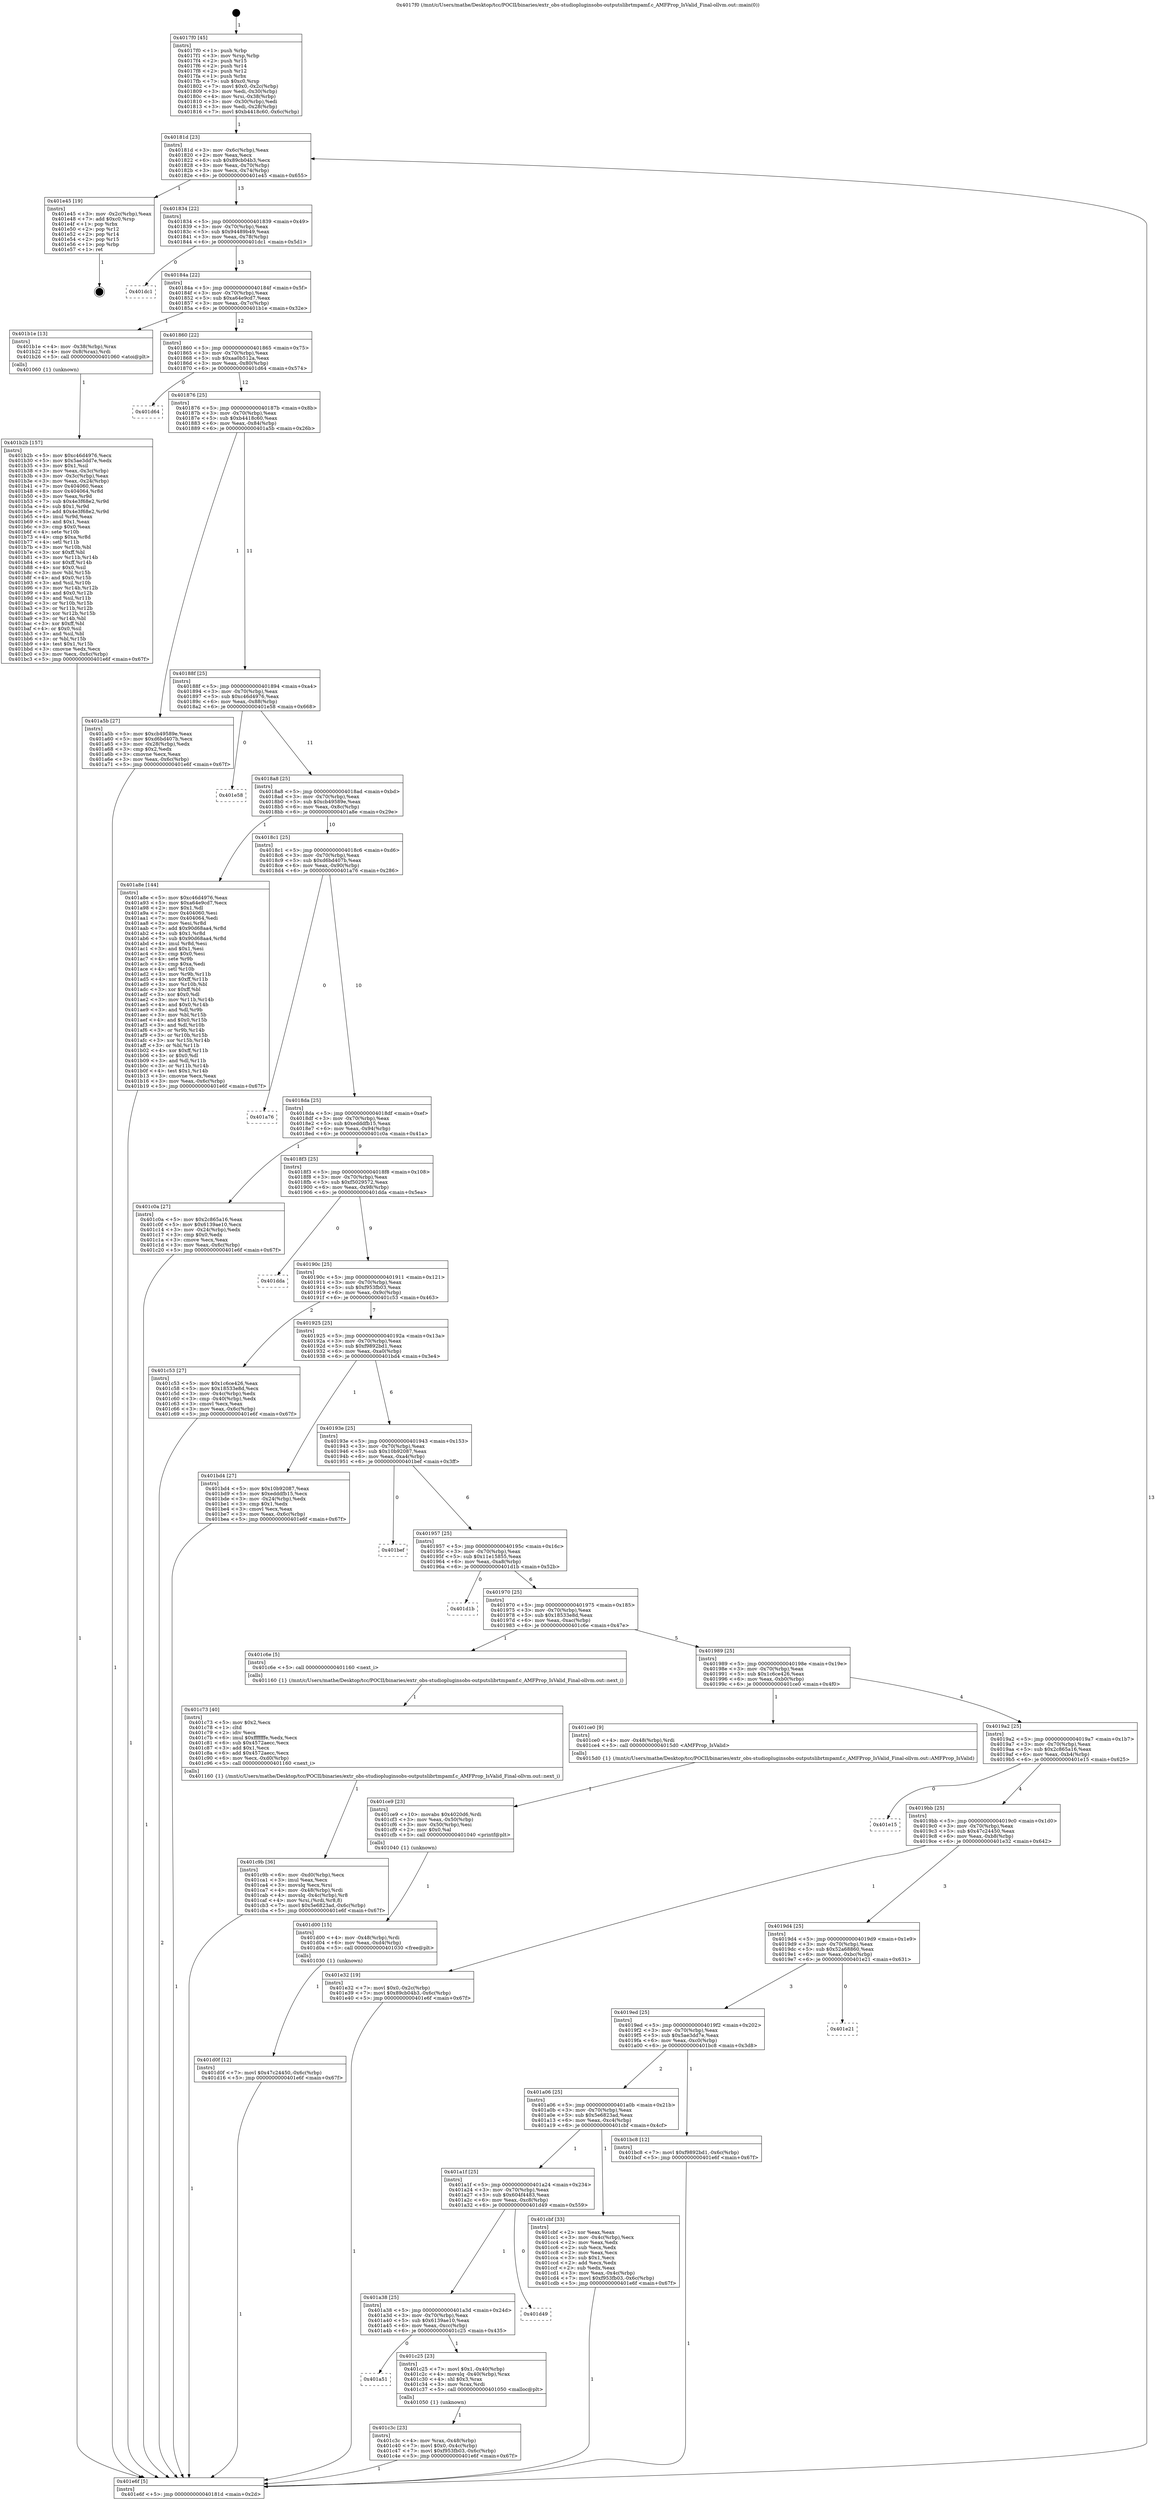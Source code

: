 digraph "0x4017f0" {
  label = "0x4017f0 (/mnt/c/Users/mathe/Desktop/tcc/POCII/binaries/extr_obs-studiopluginsobs-outputslibrtmpamf.c_AMFProp_IsValid_Final-ollvm.out::main(0))"
  labelloc = "t"
  node[shape=record]

  Entry [label="",width=0.3,height=0.3,shape=circle,fillcolor=black,style=filled]
  "0x40181d" [label="{
     0x40181d [23]\l
     | [instrs]\l
     &nbsp;&nbsp;0x40181d \<+3\>: mov -0x6c(%rbp),%eax\l
     &nbsp;&nbsp;0x401820 \<+2\>: mov %eax,%ecx\l
     &nbsp;&nbsp;0x401822 \<+6\>: sub $0x89cb04b3,%ecx\l
     &nbsp;&nbsp;0x401828 \<+3\>: mov %eax,-0x70(%rbp)\l
     &nbsp;&nbsp;0x40182b \<+3\>: mov %ecx,-0x74(%rbp)\l
     &nbsp;&nbsp;0x40182e \<+6\>: je 0000000000401e45 \<main+0x655\>\l
  }"]
  "0x401e45" [label="{
     0x401e45 [19]\l
     | [instrs]\l
     &nbsp;&nbsp;0x401e45 \<+3\>: mov -0x2c(%rbp),%eax\l
     &nbsp;&nbsp;0x401e48 \<+7\>: add $0xc0,%rsp\l
     &nbsp;&nbsp;0x401e4f \<+1\>: pop %rbx\l
     &nbsp;&nbsp;0x401e50 \<+2\>: pop %r12\l
     &nbsp;&nbsp;0x401e52 \<+2\>: pop %r14\l
     &nbsp;&nbsp;0x401e54 \<+2\>: pop %r15\l
     &nbsp;&nbsp;0x401e56 \<+1\>: pop %rbp\l
     &nbsp;&nbsp;0x401e57 \<+1\>: ret\l
  }"]
  "0x401834" [label="{
     0x401834 [22]\l
     | [instrs]\l
     &nbsp;&nbsp;0x401834 \<+5\>: jmp 0000000000401839 \<main+0x49\>\l
     &nbsp;&nbsp;0x401839 \<+3\>: mov -0x70(%rbp),%eax\l
     &nbsp;&nbsp;0x40183c \<+5\>: sub $0x94489b49,%eax\l
     &nbsp;&nbsp;0x401841 \<+3\>: mov %eax,-0x78(%rbp)\l
     &nbsp;&nbsp;0x401844 \<+6\>: je 0000000000401dc1 \<main+0x5d1\>\l
  }"]
  Exit [label="",width=0.3,height=0.3,shape=circle,fillcolor=black,style=filled,peripheries=2]
  "0x401dc1" [label="{
     0x401dc1\l
  }", style=dashed]
  "0x40184a" [label="{
     0x40184a [22]\l
     | [instrs]\l
     &nbsp;&nbsp;0x40184a \<+5\>: jmp 000000000040184f \<main+0x5f\>\l
     &nbsp;&nbsp;0x40184f \<+3\>: mov -0x70(%rbp),%eax\l
     &nbsp;&nbsp;0x401852 \<+5\>: sub $0xa64e9cd7,%eax\l
     &nbsp;&nbsp;0x401857 \<+3\>: mov %eax,-0x7c(%rbp)\l
     &nbsp;&nbsp;0x40185a \<+6\>: je 0000000000401b1e \<main+0x32e\>\l
  }"]
  "0x401d0f" [label="{
     0x401d0f [12]\l
     | [instrs]\l
     &nbsp;&nbsp;0x401d0f \<+7\>: movl $0x47c24450,-0x6c(%rbp)\l
     &nbsp;&nbsp;0x401d16 \<+5\>: jmp 0000000000401e6f \<main+0x67f\>\l
  }"]
  "0x401b1e" [label="{
     0x401b1e [13]\l
     | [instrs]\l
     &nbsp;&nbsp;0x401b1e \<+4\>: mov -0x38(%rbp),%rax\l
     &nbsp;&nbsp;0x401b22 \<+4\>: mov 0x8(%rax),%rdi\l
     &nbsp;&nbsp;0x401b26 \<+5\>: call 0000000000401060 \<atoi@plt\>\l
     | [calls]\l
     &nbsp;&nbsp;0x401060 \{1\} (unknown)\l
  }"]
  "0x401860" [label="{
     0x401860 [22]\l
     | [instrs]\l
     &nbsp;&nbsp;0x401860 \<+5\>: jmp 0000000000401865 \<main+0x75\>\l
     &nbsp;&nbsp;0x401865 \<+3\>: mov -0x70(%rbp),%eax\l
     &nbsp;&nbsp;0x401868 \<+5\>: sub $0xaa0b512a,%eax\l
     &nbsp;&nbsp;0x40186d \<+3\>: mov %eax,-0x80(%rbp)\l
     &nbsp;&nbsp;0x401870 \<+6\>: je 0000000000401d64 \<main+0x574\>\l
  }"]
  "0x401d00" [label="{
     0x401d00 [15]\l
     | [instrs]\l
     &nbsp;&nbsp;0x401d00 \<+4\>: mov -0x48(%rbp),%rdi\l
     &nbsp;&nbsp;0x401d04 \<+6\>: mov %eax,-0xd4(%rbp)\l
     &nbsp;&nbsp;0x401d0a \<+5\>: call 0000000000401030 \<free@plt\>\l
     | [calls]\l
     &nbsp;&nbsp;0x401030 \{1\} (unknown)\l
  }"]
  "0x401d64" [label="{
     0x401d64\l
  }", style=dashed]
  "0x401876" [label="{
     0x401876 [25]\l
     | [instrs]\l
     &nbsp;&nbsp;0x401876 \<+5\>: jmp 000000000040187b \<main+0x8b\>\l
     &nbsp;&nbsp;0x40187b \<+3\>: mov -0x70(%rbp),%eax\l
     &nbsp;&nbsp;0x40187e \<+5\>: sub $0xb4418c60,%eax\l
     &nbsp;&nbsp;0x401883 \<+6\>: mov %eax,-0x84(%rbp)\l
     &nbsp;&nbsp;0x401889 \<+6\>: je 0000000000401a5b \<main+0x26b\>\l
  }"]
  "0x401ce9" [label="{
     0x401ce9 [23]\l
     | [instrs]\l
     &nbsp;&nbsp;0x401ce9 \<+10\>: movabs $0x4020d6,%rdi\l
     &nbsp;&nbsp;0x401cf3 \<+3\>: mov %eax,-0x50(%rbp)\l
     &nbsp;&nbsp;0x401cf6 \<+3\>: mov -0x50(%rbp),%esi\l
     &nbsp;&nbsp;0x401cf9 \<+2\>: mov $0x0,%al\l
     &nbsp;&nbsp;0x401cfb \<+5\>: call 0000000000401040 \<printf@plt\>\l
     | [calls]\l
     &nbsp;&nbsp;0x401040 \{1\} (unknown)\l
  }"]
  "0x401a5b" [label="{
     0x401a5b [27]\l
     | [instrs]\l
     &nbsp;&nbsp;0x401a5b \<+5\>: mov $0xcb49589e,%eax\l
     &nbsp;&nbsp;0x401a60 \<+5\>: mov $0xd6bd407b,%ecx\l
     &nbsp;&nbsp;0x401a65 \<+3\>: mov -0x28(%rbp),%edx\l
     &nbsp;&nbsp;0x401a68 \<+3\>: cmp $0x2,%edx\l
     &nbsp;&nbsp;0x401a6b \<+3\>: cmovne %ecx,%eax\l
     &nbsp;&nbsp;0x401a6e \<+3\>: mov %eax,-0x6c(%rbp)\l
     &nbsp;&nbsp;0x401a71 \<+5\>: jmp 0000000000401e6f \<main+0x67f\>\l
  }"]
  "0x40188f" [label="{
     0x40188f [25]\l
     | [instrs]\l
     &nbsp;&nbsp;0x40188f \<+5\>: jmp 0000000000401894 \<main+0xa4\>\l
     &nbsp;&nbsp;0x401894 \<+3\>: mov -0x70(%rbp),%eax\l
     &nbsp;&nbsp;0x401897 \<+5\>: sub $0xc46d4976,%eax\l
     &nbsp;&nbsp;0x40189c \<+6\>: mov %eax,-0x88(%rbp)\l
     &nbsp;&nbsp;0x4018a2 \<+6\>: je 0000000000401e58 \<main+0x668\>\l
  }"]
  "0x401e6f" [label="{
     0x401e6f [5]\l
     | [instrs]\l
     &nbsp;&nbsp;0x401e6f \<+5\>: jmp 000000000040181d \<main+0x2d\>\l
  }"]
  "0x4017f0" [label="{
     0x4017f0 [45]\l
     | [instrs]\l
     &nbsp;&nbsp;0x4017f0 \<+1\>: push %rbp\l
     &nbsp;&nbsp;0x4017f1 \<+3\>: mov %rsp,%rbp\l
     &nbsp;&nbsp;0x4017f4 \<+2\>: push %r15\l
     &nbsp;&nbsp;0x4017f6 \<+2\>: push %r14\l
     &nbsp;&nbsp;0x4017f8 \<+2\>: push %r12\l
     &nbsp;&nbsp;0x4017fa \<+1\>: push %rbx\l
     &nbsp;&nbsp;0x4017fb \<+7\>: sub $0xc0,%rsp\l
     &nbsp;&nbsp;0x401802 \<+7\>: movl $0x0,-0x2c(%rbp)\l
     &nbsp;&nbsp;0x401809 \<+3\>: mov %edi,-0x30(%rbp)\l
     &nbsp;&nbsp;0x40180c \<+4\>: mov %rsi,-0x38(%rbp)\l
     &nbsp;&nbsp;0x401810 \<+3\>: mov -0x30(%rbp),%edi\l
     &nbsp;&nbsp;0x401813 \<+3\>: mov %edi,-0x28(%rbp)\l
     &nbsp;&nbsp;0x401816 \<+7\>: movl $0xb4418c60,-0x6c(%rbp)\l
  }"]
  "0x401c9b" [label="{
     0x401c9b [36]\l
     | [instrs]\l
     &nbsp;&nbsp;0x401c9b \<+6\>: mov -0xd0(%rbp),%ecx\l
     &nbsp;&nbsp;0x401ca1 \<+3\>: imul %eax,%ecx\l
     &nbsp;&nbsp;0x401ca4 \<+3\>: movslq %ecx,%rsi\l
     &nbsp;&nbsp;0x401ca7 \<+4\>: mov -0x48(%rbp),%rdi\l
     &nbsp;&nbsp;0x401cab \<+4\>: movslq -0x4c(%rbp),%r8\l
     &nbsp;&nbsp;0x401caf \<+4\>: mov %rsi,(%rdi,%r8,8)\l
     &nbsp;&nbsp;0x401cb3 \<+7\>: movl $0x5e6823ad,-0x6c(%rbp)\l
     &nbsp;&nbsp;0x401cba \<+5\>: jmp 0000000000401e6f \<main+0x67f\>\l
  }"]
  "0x401e58" [label="{
     0x401e58\l
  }", style=dashed]
  "0x4018a8" [label="{
     0x4018a8 [25]\l
     | [instrs]\l
     &nbsp;&nbsp;0x4018a8 \<+5\>: jmp 00000000004018ad \<main+0xbd\>\l
     &nbsp;&nbsp;0x4018ad \<+3\>: mov -0x70(%rbp),%eax\l
     &nbsp;&nbsp;0x4018b0 \<+5\>: sub $0xcb49589e,%eax\l
     &nbsp;&nbsp;0x4018b5 \<+6\>: mov %eax,-0x8c(%rbp)\l
     &nbsp;&nbsp;0x4018bb \<+6\>: je 0000000000401a8e \<main+0x29e\>\l
  }"]
  "0x401c73" [label="{
     0x401c73 [40]\l
     | [instrs]\l
     &nbsp;&nbsp;0x401c73 \<+5\>: mov $0x2,%ecx\l
     &nbsp;&nbsp;0x401c78 \<+1\>: cltd\l
     &nbsp;&nbsp;0x401c79 \<+2\>: idiv %ecx\l
     &nbsp;&nbsp;0x401c7b \<+6\>: imul $0xfffffffe,%edx,%ecx\l
     &nbsp;&nbsp;0x401c81 \<+6\>: sub $0x4572aecc,%ecx\l
     &nbsp;&nbsp;0x401c87 \<+3\>: add $0x1,%ecx\l
     &nbsp;&nbsp;0x401c8a \<+6\>: add $0x4572aecc,%ecx\l
     &nbsp;&nbsp;0x401c90 \<+6\>: mov %ecx,-0xd0(%rbp)\l
     &nbsp;&nbsp;0x401c96 \<+5\>: call 0000000000401160 \<next_i\>\l
     | [calls]\l
     &nbsp;&nbsp;0x401160 \{1\} (/mnt/c/Users/mathe/Desktop/tcc/POCII/binaries/extr_obs-studiopluginsobs-outputslibrtmpamf.c_AMFProp_IsValid_Final-ollvm.out::next_i)\l
  }"]
  "0x401a8e" [label="{
     0x401a8e [144]\l
     | [instrs]\l
     &nbsp;&nbsp;0x401a8e \<+5\>: mov $0xc46d4976,%eax\l
     &nbsp;&nbsp;0x401a93 \<+5\>: mov $0xa64e9cd7,%ecx\l
     &nbsp;&nbsp;0x401a98 \<+2\>: mov $0x1,%dl\l
     &nbsp;&nbsp;0x401a9a \<+7\>: mov 0x404060,%esi\l
     &nbsp;&nbsp;0x401aa1 \<+7\>: mov 0x404064,%edi\l
     &nbsp;&nbsp;0x401aa8 \<+3\>: mov %esi,%r8d\l
     &nbsp;&nbsp;0x401aab \<+7\>: add $0x90d68aa4,%r8d\l
     &nbsp;&nbsp;0x401ab2 \<+4\>: sub $0x1,%r8d\l
     &nbsp;&nbsp;0x401ab6 \<+7\>: sub $0x90d68aa4,%r8d\l
     &nbsp;&nbsp;0x401abd \<+4\>: imul %r8d,%esi\l
     &nbsp;&nbsp;0x401ac1 \<+3\>: and $0x1,%esi\l
     &nbsp;&nbsp;0x401ac4 \<+3\>: cmp $0x0,%esi\l
     &nbsp;&nbsp;0x401ac7 \<+4\>: sete %r9b\l
     &nbsp;&nbsp;0x401acb \<+3\>: cmp $0xa,%edi\l
     &nbsp;&nbsp;0x401ace \<+4\>: setl %r10b\l
     &nbsp;&nbsp;0x401ad2 \<+3\>: mov %r9b,%r11b\l
     &nbsp;&nbsp;0x401ad5 \<+4\>: xor $0xff,%r11b\l
     &nbsp;&nbsp;0x401ad9 \<+3\>: mov %r10b,%bl\l
     &nbsp;&nbsp;0x401adc \<+3\>: xor $0xff,%bl\l
     &nbsp;&nbsp;0x401adf \<+3\>: xor $0x0,%dl\l
     &nbsp;&nbsp;0x401ae2 \<+3\>: mov %r11b,%r14b\l
     &nbsp;&nbsp;0x401ae5 \<+4\>: and $0x0,%r14b\l
     &nbsp;&nbsp;0x401ae9 \<+3\>: and %dl,%r9b\l
     &nbsp;&nbsp;0x401aec \<+3\>: mov %bl,%r15b\l
     &nbsp;&nbsp;0x401aef \<+4\>: and $0x0,%r15b\l
     &nbsp;&nbsp;0x401af3 \<+3\>: and %dl,%r10b\l
     &nbsp;&nbsp;0x401af6 \<+3\>: or %r9b,%r14b\l
     &nbsp;&nbsp;0x401af9 \<+3\>: or %r10b,%r15b\l
     &nbsp;&nbsp;0x401afc \<+3\>: xor %r15b,%r14b\l
     &nbsp;&nbsp;0x401aff \<+3\>: or %bl,%r11b\l
     &nbsp;&nbsp;0x401b02 \<+4\>: xor $0xff,%r11b\l
     &nbsp;&nbsp;0x401b06 \<+3\>: or $0x0,%dl\l
     &nbsp;&nbsp;0x401b09 \<+3\>: and %dl,%r11b\l
     &nbsp;&nbsp;0x401b0c \<+3\>: or %r11b,%r14b\l
     &nbsp;&nbsp;0x401b0f \<+4\>: test $0x1,%r14b\l
     &nbsp;&nbsp;0x401b13 \<+3\>: cmovne %ecx,%eax\l
     &nbsp;&nbsp;0x401b16 \<+3\>: mov %eax,-0x6c(%rbp)\l
     &nbsp;&nbsp;0x401b19 \<+5\>: jmp 0000000000401e6f \<main+0x67f\>\l
  }"]
  "0x4018c1" [label="{
     0x4018c1 [25]\l
     | [instrs]\l
     &nbsp;&nbsp;0x4018c1 \<+5\>: jmp 00000000004018c6 \<main+0xd6\>\l
     &nbsp;&nbsp;0x4018c6 \<+3\>: mov -0x70(%rbp),%eax\l
     &nbsp;&nbsp;0x4018c9 \<+5\>: sub $0xd6bd407b,%eax\l
     &nbsp;&nbsp;0x4018ce \<+6\>: mov %eax,-0x90(%rbp)\l
     &nbsp;&nbsp;0x4018d4 \<+6\>: je 0000000000401a76 \<main+0x286\>\l
  }"]
  "0x401b2b" [label="{
     0x401b2b [157]\l
     | [instrs]\l
     &nbsp;&nbsp;0x401b2b \<+5\>: mov $0xc46d4976,%ecx\l
     &nbsp;&nbsp;0x401b30 \<+5\>: mov $0x5ae3dd7e,%edx\l
     &nbsp;&nbsp;0x401b35 \<+3\>: mov $0x1,%sil\l
     &nbsp;&nbsp;0x401b38 \<+3\>: mov %eax,-0x3c(%rbp)\l
     &nbsp;&nbsp;0x401b3b \<+3\>: mov -0x3c(%rbp),%eax\l
     &nbsp;&nbsp;0x401b3e \<+3\>: mov %eax,-0x24(%rbp)\l
     &nbsp;&nbsp;0x401b41 \<+7\>: mov 0x404060,%eax\l
     &nbsp;&nbsp;0x401b48 \<+8\>: mov 0x404064,%r8d\l
     &nbsp;&nbsp;0x401b50 \<+3\>: mov %eax,%r9d\l
     &nbsp;&nbsp;0x401b53 \<+7\>: sub $0x4e3f68e2,%r9d\l
     &nbsp;&nbsp;0x401b5a \<+4\>: sub $0x1,%r9d\l
     &nbsp;&nbsp;0x401b5e \<+7\>: add $0x4e3f68e2,%r9d\l
     &nbsp;&nbsp;0x401b65 \<+4\>: imul %r9d,%eax\l
     &nbsp;&nbsp;0x401b69 \<+3\>: and $0x1,%eax\l
     &nbsp;&nbsp;0x401b6c \<+3\>: cmp $0x0,%eax\l
     &nbsp;&nbsp;0x401b6f \<+4\>: sete %r10b\l
     &nbsp;&nbsp;0x401b73 \<+4\>: cmp $0xa,%r8d\l
     &nbsp;&nbsp;0x401b77 \<+4\>: setl %r11b\l
     &nbsp;&nbsp;0x401b7b \<+3\>: mov %r10b,%bl\l
     &nbsp;&nbsp;0x401b7e \<+3\>: xor $0xff,%bl\l
     &nbsp;&nbsp;0x401b81 \<+3\>: mov %r11b,%r14b\l
     &nbsp;&nbsp;0x401b84 \<+4\>: xor $0xff,%r14b\l
     &nbsp;&nbsp;0x401b88 \<+4\>: xor $0x0,%sil\l
     &nbsp;&nbsp;0x401b8c \<+3\>: mov %bl,%r15b\l
     &nbsp;&nbsp;0x401b8f \<+4\>: and $0x0,%r15b\l
     &nbsp;&nbsp;0x401b93 \<+3\>: and %sil,%r10b\l
     &nbsp;&nbsp;0x401b96 \<+3\>: mov %r14b,%r12b\l
     &nbsp;&nbsp;0x401b99 \<+4\>: and $0x0,%r12b\l
     &nbsp;&nbsp;0x401b9d \<+3\>: and %sil,%r11b\l
     &nbsp;&nbsp;0x401ba0 \<+3\>: or %r10b,%r15b\l
     &nbsp;&nbsp;0x401ba3 \<+3\>: or %r11b,%r12b\l
     &nbsp;&nbsp;0x401ba6 \<+3\>: xor %r12b,%r15b\l
     &nbsp;&nbsp;0x401ba9 \<+3\>: or %r14b,%bl\l
     &nbsp;&nbsp;0x401bac \<+3\>: xor $0xff,%bl\l
     &nbsp;&nbsp;0x401baf \<+4\>: or $0x0,%sil\l
     &nbsp;&nbsp;0x401bb3 \<+3\>: and %sil,%bl\l
     &nbsp;&nbsp;0x401bb6 \<+3\>: or %bl,%r15b\l
     &nbsp;&nbsp;0x401bb9 \<+4\>: test $0x1,%r15b\l
     &nbsp;&nbsp;0x401bbd \<+3\>: cmovne %edx,%ecx\l
     &nbsp;&nbsp;0x401bc0 \<+3\>: mov %ecx,-0x6c(%rbp)\l
     &nbsp;&nbsp;0x401bc3 \<+5\>: jmp 0000000000401e6f \<main+0x67f\>\l
  }"]
  "0x401c3c" [label="{
     0x401c3c [23]\l
     | [instrs]\l
     &nbsp;&nbsp;0x401c3c \<+4\>: mov %rax,-0x48(%rbp)\l
     &nbsp;&nbsp;0x401c40 \<+7\>: movl $0x0,-0x4c(%rbp)\l
     &nbsp;&nbsp;0x401c47 \<+7\>: movl $0xf953fb03,-0x6c(%rbp)\l
     &nbsp;&nbsp;0x401c4e \<+5\>: jmp 0000000000401e6f \<main+0x67f\>\l
  }"]
  "0x401a76" [label="{
     0x401a76\l
  }", style=dashed]
  "0x4018da" [label="{
     0x4018da [25]\l
     | [instrs]\l
     &nbsp;&nbsp;0x4018da \<+5\>: jmp 00000000004018df \<main+0xef\>\l
     &nbsp;&nbsp;0x4018df \<+3\>: mov -0x70(%rbp),%eax\l
     &nbsp;&nbsp;0x4018e2 \<+5\>: sub $0xedddfb15,%eax\l
     &nbsp;&nbsp;0x4018e7 \<+6\>: mov %eax,-0x94(%rbp)\l
     &nbsp;&nbsp;0x4018ed \<+6\>: je 0000000000401c0a \<main+0x41a\>\l
  }"]
  "0x401a51" [label="{
     0x401a51\l
  }", style=dashed]
  "0x401c0a" [label="{
     0x401c0a [27]\l
     | [instrs]\l
     &nbsp;&nbsp;0x401c0a \<+5\>: mov $0x2c865a16,%eax\l
     &nbsp;&nbsp;0x401c0f \<+5\>: mov $0x6139ae10,%ecx\l
     &nbsp;&nbsp;0x401c14 \<+3\>: mov -0x24(%rbp),%edx\l
     &nbsp;&nbsp;0x401c17 \<+3\>: cmp $0x0,%edx\l
     &nbsp;&nbsp;0x401c1a \<+3\>: cmove %ecx,%eax\l
     &nbsp;&nbsp;0x401c1d \<+3\>: mov %eax,-0x6c(%rbp)\l
     &nbsp;&nbsp;0x401c20 \<+5\>: jmp 0000000000401e6f \<main+0x67f\>\l
  }"]
  "0x4018f3" [label="{
     0x4018f3 [25]\l
     | [instrs]\l
     &nbsp;&nbsp;0x4018f3 \<+5\>: jmp 00000000004018f8 \<main+0x108\>\l
     &nbsp;&nbsp;0x4018f8 \<+3\>: mov -0x70(%rbp),%eax\l
     &nbsp;&nbsp;0x4018fb \<+5\>: sub $0xf5029572,%eax\l
     &nbsp;&nbsp;0x401900 \<+6\>: mov %eax,-0x98(%rbp)\l
     &nbsp;&nbsp;0x401906 \<+6\>: je 0000000000401dda \<main+0x5ea\>\l
  }"]
  "0x401c25" [label="{
     0x401c25 [23]\l
     | [instrs]\l
     &nbsp;&nbsp;0x401c25 \<+7\>: movl $0x1,-0x40(%rbp)\l
     &nbsp;&nbsp;0x401c2c \<+4\>: movslq -0x40(%rbp),%rax\l
     &nbsp;&nbsp;0x401c30 \<+4\>: shl $0x3,%rax\l
     &nbsp;&nbsp;0x401c34 \<+3\>: mov %rax,%rdi\l
     &nbsp;&nbsp;0x401c37 \<+5\>: call 0000000000401050 \<malloc@plt\>\l
     | [calls]\l
     &nbsp;&nbsp;0x401050 \{1\} (unknown)\l
  }"]
  "0x401dda" [label="{
     0x401dda\l
  }", style=dashed]
  "0x40190c" [label="{
     0x40190c [25]\l
     | [instrs]\l
     &nbsp;&nbsp;0x40190c \<+5\>: jmp 0000000000401911 \<main+0x121\>\l
     &nbsp;&nbsp;0x401911 \<+3\>: mov -0x70(%rbp),%eax\l
     &nbsp;&nbsp;0x401914 \<+5\>: sub $0xf953fb03,%eax\l
     &nbsp;&nbsp;0x401919 \<+6\>: mov %eax,-0x9c(%rbp)\l
     &nbsp;&nbsp;0x40191f \<+6\>: je 0000000000401c53 \<main+0x463\>\l
  }"]
  "0x401a38" [label="{
     0x401a38 [25]\l
     | [instrs]\l
     &nbsp;&nbsp;0x401a38 \<+5\>: jmp 0000000000401a3d \<main+0x24d\>\l
     &nbsp;&nbsp;0x401a3d \<+3\>: mov -0x70(%rbp),%eax\l
     &nbsp;&nbsp;0x401a40 \<+5\>: sub $0x6139ae10,%eax\l
     &nbsp;&nbsp;0x401a45 \<+6\>: mov %eax,-0xcc(%rbp)\l
     &nbsp;&nbsp;0x401a4b \<+6\>: je 0000000000401c25 \<main+0x435\>\l
  }"]
  "0x401c53" [label="{
     0x401c53 [27]\l
     | [instrs]\l
     &nbsp;&nbsp;0x401c53 \<+5\>: mov $0x1c6ce426,%eax\l
     &nbsp;&nbsp;0x401c58 \<+5\>: mov $0x18533e8d,%ecx\l
     &nbsp;&nbsp;0x401c5d \<+3\>: mov -0x4c(%rbp),%edx\l
     &nbsp;&nbsp;0x401c60 \<+3\>: cmp -0x40(%rbp),%edx\l
     &nbsp;&nbsp;0x401c63 \<+3\>: cmovl %ecx,%eax\l
     &nbsp;&nbsp;0x401c66 \<+3\>: mov %eax,-0x6c(%rbp)\l
     &nbsp;&nbsp;0x401c69 \<+5\>: jmp 0000000000401e6f \<main+0x67f\>\l
  }"]
  "0x401925" [label="{
     0x401925 [25]\l
     | [instrs]\l
     &nbsp;&nbsp;0x401925 \<+5\>: jmp 000000000040192a \<main+0x13a\>\l
     &nbsp;&nbsp;0x40192a \<+3\>: mov -0x70(%rbp),%eax\l
     &nbsp;&nbsp;0x40192d \<+5\>: sub $0xf9892bd1,%eax\l
     &nbsp;&nbsp;0x401932 \<+6\>: mov %eax,-0xa0(%rbp)\l
     &nbsp;&nbsp;0x401938 \<+6\>: je 0000000000401bd4 \<main+0x3e4\>\l
  }"]
  "0x401d49" [label="{
     0x401d49\l
  }", style=dashed]
  "0x401bd4" [label="{
     0x401bd4 [27]\l
     | [instrs]\l
     &nbsp;&nbsp;0x401bd4 \<+5\>: mov $0x10b92087,%eax\l
     &nbsp;&nbsp;0x401bd9 \<+5\>: mov $0xedddfb15,%ecx\l
     &nbsp;&nbsp;0x401bde \<+3\>: mov -0x24(%rbp),%edx\l
     &nbsp;&nbsp;0x401be1 \<+3\>: cmp $0x1,%edx\l
     &nbsp;&nbsp;0x401be4 \<+3\>: cmovl %ecx,%eax\l
     &nbsp;&nbsp;0x401be7 \<+3\>: mov %eax,-0x6c(%rbp)\l
     &nbsp;&nbsp;0x401bea \<+5\>: jmp 0000000000401e6f \<main+0x67f\>\l
  }"]
  "0x40193e" [label="{
     0x40193e [25]\l
     | [instrs]\l
     &nbsp;&nbsp;0x40193e \<+5\>: jmp 0000000000401943 \<main+0x153\>\l
     &nbsp;&nbsp;0x401943 \<+3\>: mov -0x70(%rbp),%eax\l
     &nbsp;&nbsp;0x401946 \<+5\>: sub $0x10b92087,%eax\l
     &nbsp;&nbsp;0x40194b \<+6\>: mov %eax,-0xa4(%rbp)\l
     &nbsp;&nbsp;0x401951 \<+6\>: je 0000000000401bef \<main+0x3ff\>\l
  }"]
  "0x401a1f" [label="{
     0x401a1f [25]\l
     | [instrs]\l
     &nbsp;&nbsp;0x401a1f \<+5\>: jmp 0000000000401a24 \<main+0x234\>\l
     &nbsp;&nbsp;0x401a24 \<+3\>: mov -0x70(%rbp),%eax\l
     &nbsp;&nbsp;0x401a27 \<+5\>: sub $0x604f4483,%eax\l
     &nbsp;&nbsp;0x401a2c \<+6\>: mov %eax,-0xc8(%rbp)\l
     &nbsp;&nbsp;0x401a32 \<+6\>: je 0000000000401d49 \<main+0x559\>\l
  }"]
  "0x401bef" [label="{
     0x401bef\l
  }", style=dashed]
  "0x401957" [label="{
     0x401957 [25]\l
     | [instrs]\l
     &nbsp;&nbsp;0x401957 \<+5\>: jmp 000000000040195c \<main+0x16c\>\l
     &nbsp;&nbsp;0x40195c \<+3\>: mov -0x70(%rbp),%eax\l
     &nbsp;&nbsp;0x40195f \<+5\>: sub $0x11e15855,%eax\l
     &nbsp;&nbsp;0x401964 \<+6\>: mov %eax,-0xa8(%rbp)\l
     &nbsp;&nbsp;0x40196a \<+6\>: je 0000000000401d1b \<main+0x52b\>\l
  }"]
  "0x401cbf" [label="{
     0x401cbf [33]\l
     | [instrs]\l
     &nbsp;&nbsp;0x401cbf \<+2\>: xor %eax,%eax\l
     &nbsp;&nbsp;0x401cc1 \<+3\>: mov -0x4c(%rbp),%ecx\l
     &nbsp;&nbsp;0x401cc4 \<+2\>: mov %eax,%edx\l
     &nbsp;&nbsp;0x401cc6 \<+2\>: sub %ecx,%edx\l
     &nbsp;&nbsp;0x401cc8 \<+2\>: mov %eax,%ecx\l
     &nbsp;&nbsp;0x401cca \<+3\>: sub $0x1,%ecx\l
     &nbsp;&nbsp;0x401ccd \<+2\>: add %ecx,%edx\l
     &nbsp;&nbsp;0x401ccf \<+2\>: sub %edx,%eax\l
     &nbsp;&nbsp;0x401cd1 \<+3\>: mov %eax,-0x4c(%rbp)\l
     &nbsp;&nbsp;0x401cd4 \<+7\>: movl $0xf953fb03,-0x6c(%rbp)\l
     &nbsp;&nbsp;0x401cdb \<+5\>: jmp 0000000000401e6f \<main+0x67f\>\l
  }"]
  "0x401d1b" [label="{
     0x401d1b\l
  }", style=dashed]
  "0x401970" [label="{
     0x401970 [25]\l
     | [instrs]\l
     &nbsp;&nbsp;0x401970 \<+5\>: jmp 0000000000401975 \<main+0x185\>\l
     &nbsp;&nbsp;0x401975 \<+3\>: mov -0x70(%rbp),%eax\l
     &nbsp;&nbsp;0x401978 \<+5\>: sub $0x18533e8d,%eax\l
     &nbsp;&nbsp;0x40197d \<+6\>: mov %eax,-0xac(%rbp)\l
     &nbsp;&nbsp;0x401983 \<+6\>: je 0000000000401c6e \<main+0x47e\>\l
  }"]
  "0x401a06" [label="{
     0x401a06 [25]\l
     | [instrs]\l
     &nbsp;&nbsp;0x401a06 \<+5\>: jmp 0000000000401a0b \<main+0x21b\>\l
     &nbsp;&nbsp;0x401a0b \<+3\>: mov -0x70(%rbp),%eax\l
     &nbsp;&nbsp;0x401a0e \<+5\>: sub $0x5e6823ad,%eax\l
     &nbsp;&nbsp;0x401a13 \<+6\>: mov %eax,-0xc4(%rbp)\l
     &nbsp;&nbsp;0x401a19 \<+6\>: je 0000000000401cbf \<main+0x4cf\>\l
  }"]
  "0x401c6e" [label="{
     0x401c6e [5]\l
     | [instrs]\l
     &nbsp;&nbsp;0x401c6e \<+5\>: call 0000000000401160 \<next_i\>\l
     | [calls]\l
     &nbsp;&nbsp;0x401160 \{1\} (/mnt/c/Users/mathe/Desktop/tcc/POCII/binaries/extr_obs-studiopluginsobs-outputslibrtmpamf.c_AMFProp_IsValid_Final-ollvm.out::next_i)\l
  }"]
  "0x401989" [label="{
     0x401989 [25]\l
     | [instrs]\l
     &nbsp;&nbsp;0x401989 \<+5\>: jmp 000000000040198e \<main+0x19e\>\l
     &nbsp;&nbsp;0x40198e \<+3\>: mov -0x70(%rbp),%eax\l
     &nbsp;&nbsp;0x401991 \<+5\>: sub $0x1c6ce426,%eax\l
     &nbsp;&nbsp;0x401996 \<+6\>: mov %eax,-0xb0(%rbp)\l
     &nbsp;&nbsp;0x40199c \<+6\>: je 0000000000401ce0 \<main+0x4f0\>\l
  }"]
  "0x401bc8" [label="{
     0x401bc8 [12]\l
     | [instrs]\l
     &nbsp;&nbsp;0x401bc8 \<+7\>: movl $0xf9892bd1,-0x6c(%rbp)\l
     &nbsp;&nbsp;0x401bcf \<+5\>: jmp 0000000000401e6f \<main+0x67f\>\l
  }"]
  "0x401ce0" [label="{
     0x401ce0 [9]\l
     | [instrs]\l
     &nbsp;&nbsp;0x401ce0 \<+4\>: mov -0x48(%rbp),%rdi\l
     &nbsp;&nbsp;0x401ce4 \<+5\>: call 00000000004015d0 \<AMFProp_IsValid\>\l
     | [calls]\l
     &nbsp;&nbsp;0x4015d0 \{1\} (/mnt/c/Users/mathe/Desktop/tcc/POCII/binaries/extr_obs-studiopluginsobs-outputslibrtmpamf.c_AMFProp_IsValid_Final-ollvm.out::AMFProp_IsValid)\l
  }"]
  "0x4019a2" [label="{
     0x4019a2 [25]\l
     | [instrs]\l
     &nbsp;&nbsp;0x4019a2 \<+5\>: jmp 00000000004019a7 \<main+0x1b7\>\l
     &nbsp;&nbsp;0x4019a7 \<+3\>: mov -0x70(%rbp),%eax\l
     &nbsp;&nbsp;0x4019aa \<+5\>: sub $0x2c865a16,%eax\l
     &nbsp;&nbsp;0x4019af \<+6\>: mov %eax,-0xb4(%rbp)\l
     &nbsp;&nbsp;0x4019b5 \<+6\>: je 0000000000401e15 \<main+0x625\>\l
  }"]
  "0x4019ed" [label="{
     0x4019ed [25]\l
     | [instrs]\l
     &nbsp;&nbsp;0x4019ed \<+5\>: jmp 00000000004019f2 \<main+0x202\>\l
     &nbsp;&nbsp;0x4019f2 \<+3\>: mov -0x70(%rbp),%eax\l
     &nbsp;&nbsp;0x4019f5 \<+5\>: sub $0x5ae3dd7e,%eax\l
     &nbsp;&nbsp;0x4019fa \<+6\>: mov %eax,-0xc0(%rbp)\l
     &nbsp;&nbsp;0x401a00 \<+6\>: je 0000000000401bc8 \<main+0x3d8\>\l
  }"]
  "0x401e15" [label="{
     0x401e15\l
  }", style=dashed]
  "0x4019bb" [label="{
     0x4019bb [25]\l
     | [instrs]\l
     &nbsp;&nbsp;0x4019bb \<+5\>: jmp 00000000004019c0 \<main+0x1d0\>\l
     &nbsp;&nbsp;0x4019c0 \<+3\>: mov -0x70(%rbp),%eax\l
     &nbsp;&nbsp;0x4019c3 \<+5\>: sub $0x47c24450,%eax\l
     &nbsp;&nbsp;0x4019c8 \<+6\>: mov %eax,-0xb8(%rbp)\l
     &nbsp;&nbsp;0x4019ce \<+6\>: je 0000000000401e32 \<main+0x642\>\l
  }"]
  "0x401e21" [label="{
     0x401e21\l
  }", style=dashed]
  "0x401e32" [label="{
     0x401e32 [19]\l
     | [instrs]\l
     &nbsp;&nbsp;0x401e32 \<+7\>: movl $0x0,-0x2c(%rbp)\l
     &nbsp;&nbsp;0x401e39 \<+7\>: movl $0x89cb04b3,-0x6c(%rbp)\l
     &nbsp;&nbsp;0x401e40 \<+5\>: jmp 0000000000401e6f \<main+0x67f\>\l
  }"]
  "0x4019d4" [label="{
     0x4019d4 [25]\l
     | [instrs]\l
     &nbsp;&nbsp;0x4019d4 \<+5\>: jmp 00000000004019d9 \<main+0x1e9\>\l
     &nbsp;&nbsp;0x4019d9 \<+3\>: mov -0x70(%rbp),%eax\l
     &nbsp;&nbsp;0x4019dc \<+5\>: sub $0x52a68860,%eax\l
     &nbsp;&nbsp;0x4019e1 \<+6\>: mov %eax,-0xbc(%rbp)\l
     &nbsp;&nbsp;0x4019e7 \<+6\>: je 0000000000401e21 \<main+0x631\>\l
  }"]
  Entry -> "0x4017f0" [label=" 1"]
  "0x40181d" -> "0x401e45" [label=" 1"]
  "0x40181d" -> "0x401834" [label=" 13"]
  "0x401e45" -> Exit [label=" 1"]
  "0x401834" -> "0x401dc1" [label=" 0"]
  "0x401834" -> "0x40184a" [label=" 13"]
  "0x401e32" -> "0x401e6f" [label=" 1"]
  "0x40184a" -> "0x401b1e" [label=" 1"]
  "0x40184a" -> "0x401860" [label=" 12"]
  "0x401d0f" -> "0x401e6f" [label=" 1"]
  "0x401860" -> "0x401d64" [label=" 0"]
  "0x401860" -> "0x401876" [label=" 12"]
  "0x401d00" -> "0x401d0f" [label=" 1"]
  "0x401876" -> "0x401a5b" [label=" 1"]
  "0x401876" -> "0x40188f" [label=" 11"]
  "0x401a5b" -> "0x401e6f" [label=" 1"]
  "0x4017f0" -> "0x40181d" [label=" 1"]
  "0x401e6f" -> "0x40181d" [label=" 13"]
  "0x401ce9" -> "0x401d00" [label=" 1"]
  "0x40188f" -> "0x401e58" [label=" 0"]
  "0x40188f" -> "0x4018a8" [label=" 11"]
  "0x401ce0" -> "0x401ce9" [label=" 1"]
  "0x4018a8" -> "0x401a8e" [label=" 1"]
  "0x4018a8" -> "0x4018c1" [label=" 10"]
  "0x401a8e" -> "0x401e6f" [label=" 1"]
  "0x401b1e" -> "0x401b2b" [label=" 1"]
  "0x401b2b" -> "0x401e6f" [label=" 1"]
  "0x401cbf" -> "0x401e6f" [label=" 1"]
  "0x4018c1" -> "0x401a76" [label=" 0"]
  "0x4018c1" -> "0x4018da" [label=" 10"]
  "0x401c9b" -> "0x401e6f" [label=" 1"]
  "0x4018da" -> "0x401c0a" [label=" 1"]
  "0x4018da" -> "0x4018f3" [label=" 9"]
  "0x401c73" -> "0x401c9b" [label=" 1"]
  "0x4018f3" -> "0x401dda" [label=" 0"]
  "0x4018f3" -> "0x40190c" [label=" 9"]
  "0x401c6e" -> "0x401c73" [label=" 1"]
  "0x40190c" -> "0x401c53" [label=" 2"]
  "0x40190c" -> "0x401925" [label=" 7"]
  "0x401c3c" -> "0x401e6f" [label=" 1"]
  "0x401925" -> "0x401bd4" [label=" 1"]
  "0x401925" -> "0x40193e" [label=" 6"]
  "0x401c25" -> "0x401c3c" [label=" 1"]
  "0x40193e" -> "0x401bef" [label=" 0"]
  "0x40193e" -> "0x401957" [label=" 6"]
  "0x401a38" -> "0x401c25" [label=" 1"]
  "0x401957" -> "0x401d1b" [label=" 0"]
  "0x401957" -> "0x401970" [label=" 6"]
  "0x401c53" -> "0x401e6f" [label=" 2"]
  "0x401970" -> "0x401c6e" [label=" 1"]
  "0x401970" -> "0x401989" [label=" 5"]
  "0x401a1f" -> "0x401d49" [label=" 0"]
  "0x401989" -> "0x401ce0" [label=" 1"]
  "0x401989" -> "0x4019a2" [label=" 4"]
  "0x401a38" -> "0x401a51" [label=" 0"]
  "0x4019a2" -> "0x401e15" [label=" 0"]
  "0x4019a2" -> "0x4019bb" [label=" 4"]
  "0x401a06" -> "0x401cbf" [label=" 1"]
  "0x4019bb" -> "0x401e32" [label=" 1"]
  "0x4019bb" -> "0x4019d4" [label=" 3"]
  "0x401a1f" -> "0x401a38" [label=" 1"]
  "0x4019d4" -> "0x401e21" [label=" 0"]
  "0x4019d4" -> "0x4019ed" [label=" 3"]
  "0x401a06" -> "0x401a1f" [label=" 1"]
  "0x4019ed" -> "0x401bc8" [label=" 1"]
  "0x4019ed" -> "0x401a06" [label=" 2"]
  "0x401bc8" -> "0x401e6f" [label=" 1"]
  "0x401bd4" -> "0x401e6f" [label=" 1"]
  "0x401c0a" -> "0x401e6f" [label=" 1"]
}
